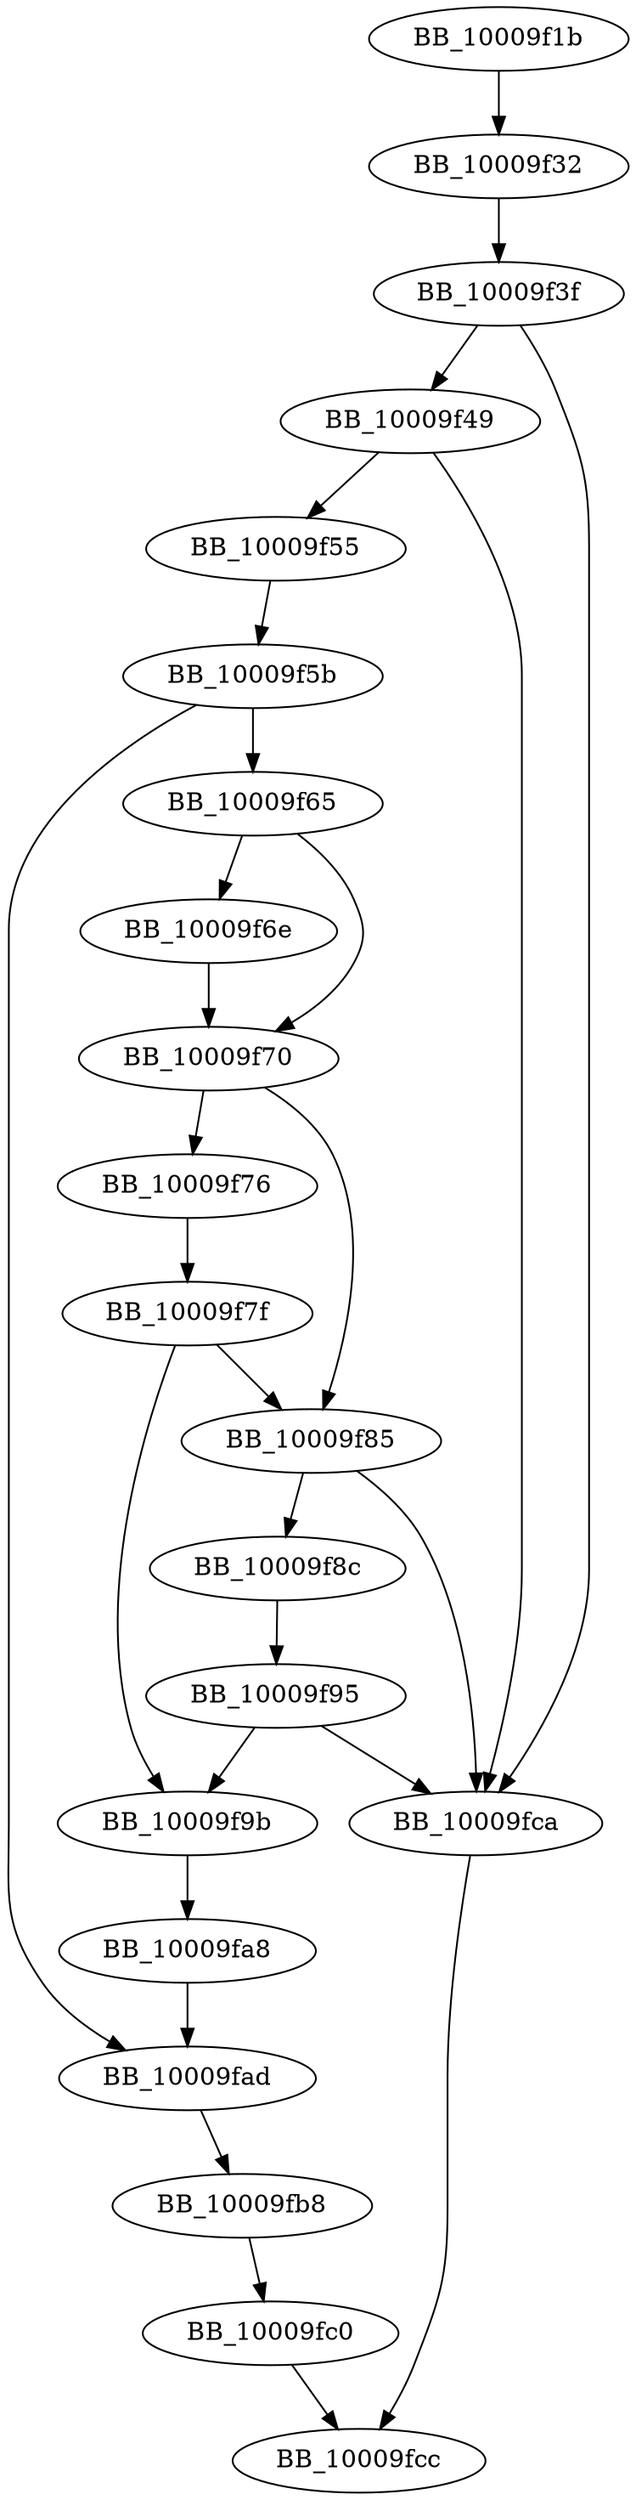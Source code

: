 DiGraph __onexit_nolock{
BB_10009f1b->BB_10009f32
BB_10009f32->BB_10009f3f
BB_10009f3f->BB_10009f49
BB_10009f3f->BB_10009fca
BB_10009f49->BB_10009f55
BB_10009f49->BB_10009fca
BB_10009f55->BB_10009f5b
BB_10009f5b->BB_10009f65
BB_10009f5b->BB_10009fad
BB_10009f65->BB_10009f6e
BB_10009f65->BB_10009f70
BB_10009f6e->BB_10009f70
BB_10009f70->BB_10009f76
BB_10009f70->BB_10009f85
BB_10009f76->BB_10009f7f
BB_10009f7f->BB_10009f85
BB_10009f7f->BB_10009f9b
BB_10009f85->BB_10009f8c
BB_10009f85->BB_10009fca
BB_10009f8c->BB_10009f95
BB_10009f95->BB_10009f9b
BB_10009f95->BB_10009fca
BB_10009f9b->BB_10009fa8
BB_10009fa8->BB_10009fad
BB_10009fad->BB_10009fb8
BB_10009fb8->BB_10009fc0
BB_10009fc0->BB_10009fcc
BB_10009fca->BB_10009fcc
}
